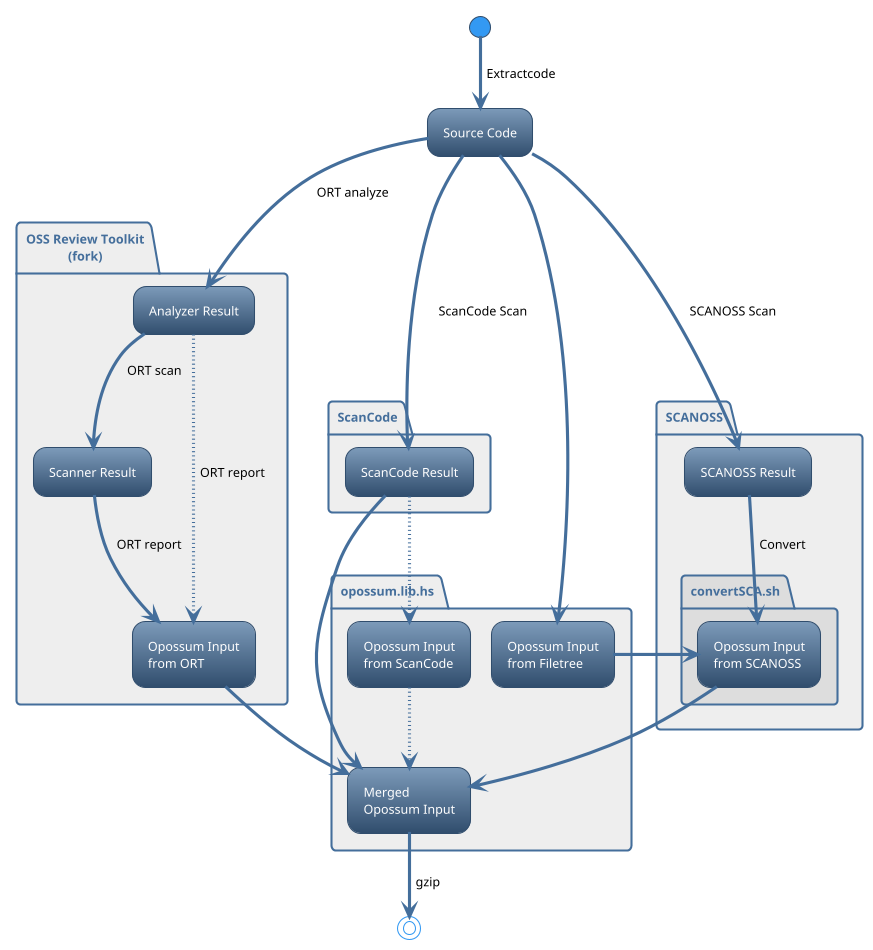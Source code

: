 @startuml

!theme spacelab
skinparam ArrowFontColor #000000

(*) -->[Extractcode] "Source Code"

partition "OSS Review Toolkit\n(fork)" #eeeeee {
    "Source Code" -->[ORT analyze] "Analyzer Result"
    "Analyzer Result" -->[ORT scan] "Scanner Result"
    "Analyzer Result" ...>[ORT report] "Opossum Input\nfrom ORT"
    "Scanner Result" -->[ORT report] "Opossum Input\nfrom ORT"
}

partition ScanCode #eeeeee {
    "Source Code" -->[ScanCode Scan] "ScanCode Result"
}

partition SCANOSS #eeeeee {
    "Source Code" --->[SCANOSS Scan] "SCANOSS Result"
    partition convertSCA.sh #dddddd {
        "SCANOSS Result" -->[Convert] "Opossum Input\nfrom SCANOSS"
    }
}

partition opossum.lib.hs #eeeeee {
    "Source Code" ---> "Opossum Input\nfrom Filetree"

    "ScanCode Result" ..> "Opossum Input\nfrom ScanCode"
    "Opossum Input\nfrom ScanCode" ..> "Merged\nOpossum Input"
    "Opossum Input\nfrom ORT" --> "Merged\nOpossum Input"
    "ScanCode Result" --> "Merged\nOpossum Input"
    "Opossum Input\nfrom SCANOSS" --> "Merged\nOpossum Input"
}

partition SCANOSS #eeeeee {
    "Opossum Input\nfrom Filetree" --> "Opossum Input\nfrom SCANOSS"
}

"Merged\nOpossum Input" -->[gzip] (*)

@enduml